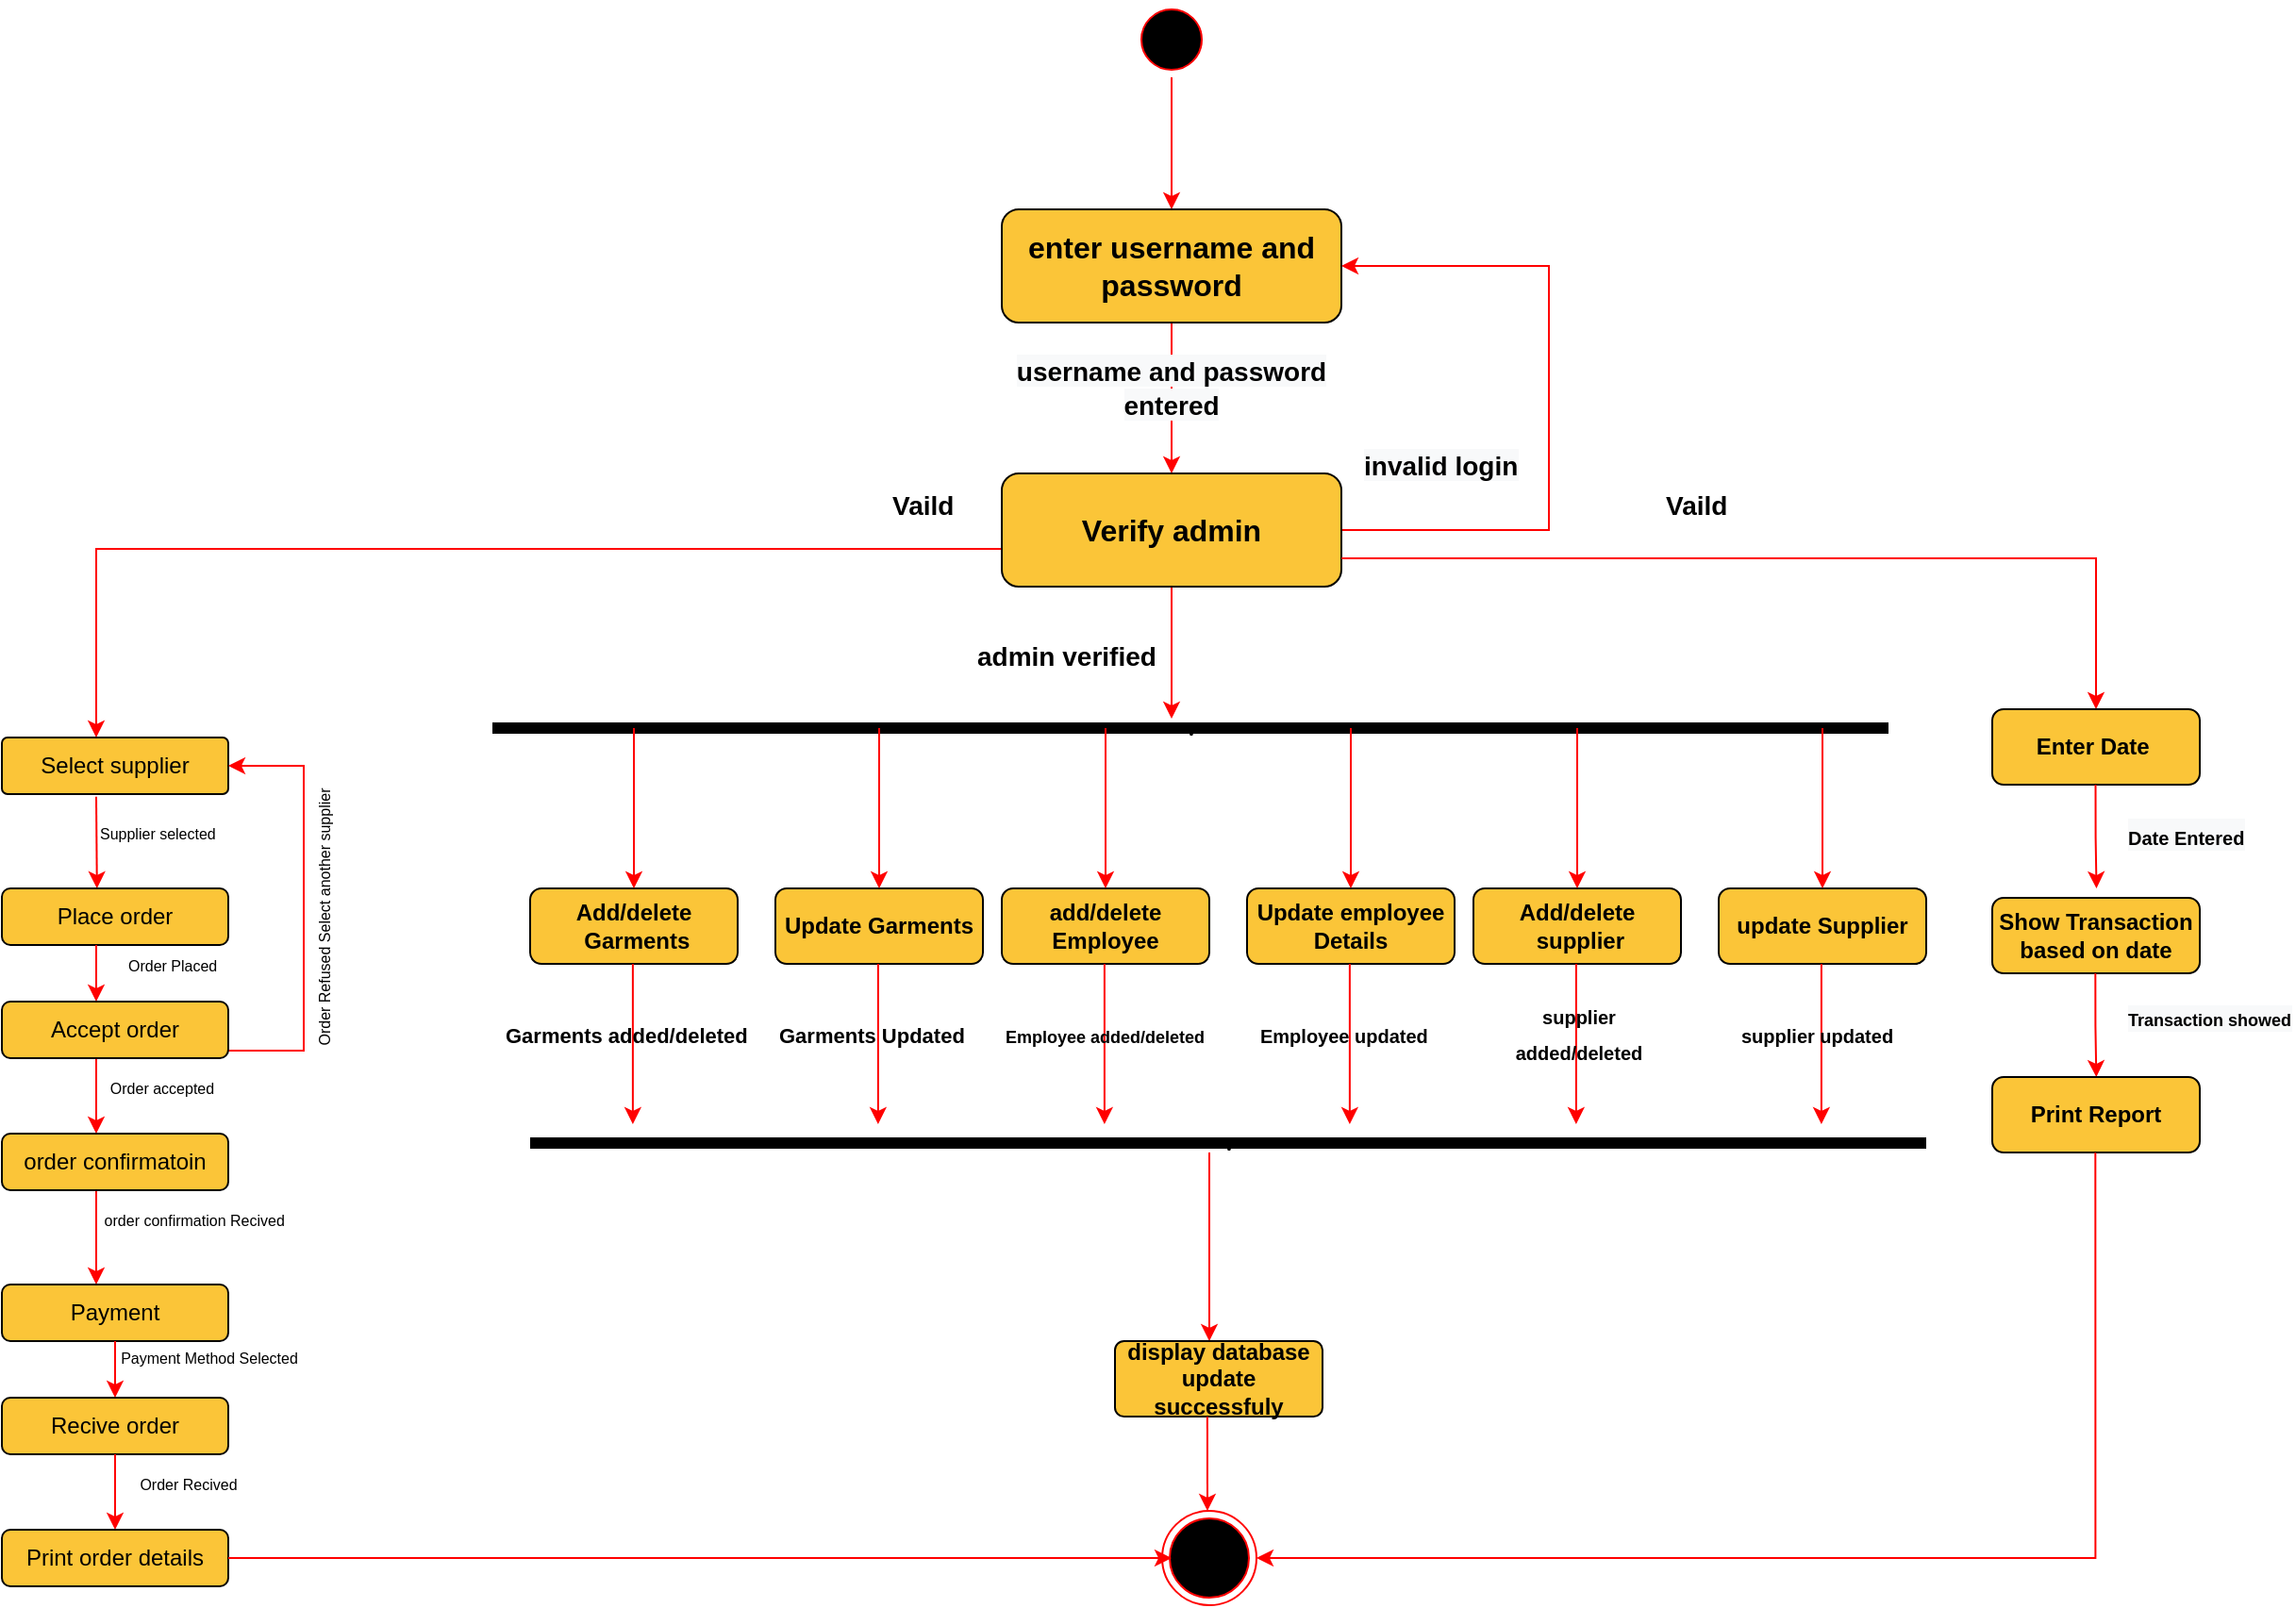 <mxfile version="20.7.4" type="device"><diagram id="8E27_aFdnNfwi6DEbu9J" name="Page-1"><mxGraphModel dx="3381" dy="823" grid="1" gridSize="10" guides="1" tooltips="1" connect="1" arrows="1" fold="1" page="1" pageScale="1" pageWidth="1920" pageHeight="1200" math="0" shadow="0"><root><mxCell id="0"/><mxCell id="1" parent="0"/><mxCell id="GgFbgmNOYEqrg51ZCYgM-15" style="edgeStyle=orthogonalEdgeStyle;rounded=0;orthogonalLoop=1;jettySize=auto;html=1;exitX=0.5;exitY=1;exitDx=0;exitDy=0;entryX=0.5;entryY=0;entryDx=0;entryDy=0;fontSize=15;fillColor=#e51400;strokeColor=#FF0000;" parent="1" source="GgFbgmNOYEqrg51ZCYgM-1" target="GgFbgmNOYEqrg51ZCYgM-3" edge="1"><mxGeometry relative="1" as="geometry"><Array as="points"><mxPoint x="600" y="180"/><mxPoint x="600" y="180"/></Array></mxGeometry></mxCell><mxCell id="GgFbgmNOYEqrg51ZCYgM-1" value="" style="ellipse;html=1;shape=startState;fillColor=#000000;strokeColor=#ff0000;" parent="1" vertex="1"><mxGeometry x="580" y="70" width="40" height="40" as="geometry"/></mxCell><mxCell id="GgFbgmNOYEqrg51ZCYgM-16" style="edgeStyle=orthogonalEdgeStyle;rounded=0;orthogonalLoop=1;jettySize=auto;html=1;exitX=0.5;exitY=1;exitDx=0;exitDy=0;strokeColor=#FF0000;fontSize=15;" parent="1" source="GgFbgmNOYEqrg51ZCYgM-3" edge="1"><mxGeometry relative="1" as="geometry"><mxPoint x="600" y="320" as="targetPoint"/></mxGeometry></mxCell><mxCell id="GgFbgmNOYEqrg51ZCYgM-3" value="&lt;font size=&quot;1&quot; style=&quot;&quot;&gt;&lt;b style=&quot;font-size: 16px;&quot;&gt;enter username and password&lt;/b&gt;&lt;/font&gt;" style="rounded=1;whiteSpace=wrap;html=1;fillColor=#FBC538;" parent="1" vertex="1"><mxGeometry x="510" y="180" width="180" height="60" as="geometry"/></mxCell><mxCell id="GgFbgmNOYEqrg51ZCYgM-39" style="edgeStyle=orthogonalEdgeStyle;rounded=0;orthogonalLoop=1;jettySize=auto;html=1;exitX=0;exitY=0.5;exitDx=0;exitDy=0;entryX=0.5;entryY=0;entryDx=0;entryDy=0;strokeColor=#FF0000;fontSize=16;" parent="1" edge="1"><mxGeometry relative="1" as="geometry"><Array as="points"><mxPoint x="680" y="360"/><mxPoint x="30" y="360"/></Array><mxPoint x="30" y="460" as="targetPoint"/><mxPoint x="680" y="350" as="sourcePoint"/></mxGeometry></mxCell><mxCell id="GgFbgmNOYEqrg51ZCYgM-40" style="edgeStyle=orthogonalEdgeStyle;rounded=0;orthogonalLoop=1;jettySize=auto;html=1;exitX=1;exitY=0.5;exitDx=0;exitDy=0;entryX=1;entryY=0.5;entryDx=0;entryDy=0;strokeColor=#FF0000;fontSize=16;" parent="1" source="GgFbgmNOYEqrg51ZCYgM-17" target="GgFbgmNOYEqrg51ZCYgM-3" edge="1"><mxGeometry relative="1" as="geometry"><Array as="points"><mxPoint x="800" y="350"/><mxPoint x="800" y="210"/></Array></mxGeometry></mxCell><mxCell id="GgFbgmNOYEqrg51ZCYgM-42" style="edgeStyle=orthogonalEdgeStyle;rounded=0;orthogonalLoop=1;jettySize=auto;html=1;exitX=0.5;exitY=1;exitDx=0;exitDy=0;entryX=0.5;entryY=0;entryDx=0;entryDy=0;strokeColor=#FF0000;fontSize=16;" parent="1" source="GgFbgmNOYEqrg51ZCYgM-17" edge="1"><mxGeometry relative="1" as="geometry"><mxPoint x="600" y="450" as="targetPoint"/></mxGeometry></mxCell><mxCell id="GgFbgmNOYEqrg51ZCYgM-17" value="&lt;span style=&quot;font-size: 16px;&quot;&gt;&lt;b&gt;Verify admin&lt;/b&gt;&lt;/span&gt;" style="rounded=1;whiteSpace=wrap;html=1;fillColor=#FBC538;" parent="1" vertex="1"><mxGeometry x="510" y="320" width="180" height="60" as="geometry"/></mxCell><mxCell id="GgFbgmNOYEqrg51ZCYgM-18" value="&lt;span style=&quot;color: rgb(0, 0, 0); font-family: Helvetica; font-style: normal; font-variant-ligatures: normal; font-variant-caps: normal; letter-spacing: normal; orphans: 2; text-indent: 0px; text-transform: none; widows: 2; word-spacing: 0px; -webkit-text-stroke-width: 0px; background-color: rgb(248, 249, 250); text-decoration-thickness: initial; text-decoration-style: initial; text-decoration-color: initial; float: none; display: inline !important;&quot;&gt;&lt;b style=&quot;&quot;&gt;&lt;font style=&quot;font-size: 14px;&quot;&gt;username and password entered&lt;/font&gt;&lt;/b&gt;&lt;/span&gt;" style="text;whiteSpace=wrap;html=1;fontSize=15;align=center;" parent="1" vertex="1"><mxGeometry x="495" y="250" width="210" height="40" as="geometry"/></mxCell><mxCell id="GgFbgmNOYEqrg51ZCYgM-20" value="&lt;span style=&quot;color: rgb(0, 0, 0); font-family: Helvetica; font-style: normal; font-variant-ligatures: normal; font-variant-caps: normal; letter-spacing: normal; orphans: 2; text-align: center; text-indent: 0px; text-transform: none; widows: 2; word-spacing: 0px; -webkit-text-stroke-width: 0px; background-color: rgb(248, 249, 250); text-decoration-thickness: initial; text-decoration-style: initial; text-decoration-color: initial; float: none; display: inline !important;&quot;&gt;&lt;b style=&quot;&quot;&gt;&lt;font style=&quot;font-size: 14px;&quot;&gt;invalid login&lt;/font&gt;&lt;/b&gt;&lt;/span&gt;" style="text;whiteSpace=wrap;html=1;fontSize=15;" parent="1" vertex="1"><mxGeometry x="700" y="300" width="100" height="40" as="geometry"/></mxCell><mxCell id="GgFbgmNOYEqrg51ZCYgM-45" value="&lt;div style=&quot;text-align: center;&quot;&gt;&lt;b style=&quot;font-size: 14px;&quot;&gt;admin verified&lt;/b&gt;&lt;br&gt;&lt;/div&gt;" style="text;whiteSpace=wrap;html=1;fontSize=16;" parent="1" vertex="1"><mxGeometry x="495" y="400" width="110" height="40" as="geometry"/></mxCell><mxCell id="GgFbgmNOYEqrg51ZCYgM-46" value="v" style="shape=line;html=1;strokeWidth=6;strokeColor=#000000;" parent="1" vertex="1"><mxGeometry x="240" y="450" width="740" height="10" as="geometry"/></mxCell><mxCell id="PuBKXMmBQj9X3IM-MUDh-1" value="&lt;b style=&quot;&quot;&gt;&lt;font style=&quot;font-size: 12px;&quot;&gt;Add/delete&lt;br&gt;&amp;nbsp;Garments&lt;/font&gt;&lt;/b&gt;" style="rounded=1;whiteSpace=wrap;html=1;fillColor=#FBC538;" parent="1" vertex="1"><mxGeometry x="260" y="540" width="110" height="40" as="geometry"/></mxCell><mxCell id="PuBKXMmBQj9X3IM-MUDh-5" value="&lt;div style=&quot;text-align: center;&quot;&gt;&lt;span style=&quot;background-color: initial; font-size: 14px;&quot;&gt;&lt;b&gt;Vaild&lt;/b&gt;&lt;/span&gt;&lt;/div&gt;" style="text;whiteSpace=wrap;html=1;fontSize=16;" parent="1" vertex="1"><mxGeometry x="450" y="320" width="50" height="40" as="geometry"/></mxCell><mxCell id="PuBKXMmBQj9X3IM-MUDh-6" style="edgeStyle=orthogonalEdgeStyle;rounded=0;orthogonalLoop=1;jettySize=auto;html=1;exitX=0.5;exitY=1;exitDx=0;exitDy=0;strokeColor=#FF0000;fontSize=16;" parent="1" edge="1"><mxGeometry relative="1" as="geometry"><mxPoint x="315" y="455" as="sourcePoint"/><mxPoint x="315" y="540" as="targetPoint"/></mxGeometry></mxCell><mxCell id="PuBKXMmBQj9X3IM-MUDh-7" value="&lt;b style=&quot;&quot;&gt;&lt;font style=&quot;font-size: 12px;&quot;&gt;Update Garments&lt;/font&gt;&lt;/b&gt;" style="rounded=1;whiteSpace=wrap;html=1;fillColor=#FBC538;" parent="1" vertex="1"><mxGeometry x="390" y="540" width="110" height="40" as="geometry"/></mxCell><mxCell id="PuBKXMmBQj9X3IM-MUDh-8" style="edgeStyle=orthogonalEdgeStyle;rounded=0;orthogonalLoop=1;jettySize=auto;html=1;exitX=0.5;exitY=1;exitDx=0;exitDy=0;strokeColor=#FF0000;fontSize=16;" parent="1" edge="1"><mxGeometry relative="1" as="geometry"><mxPoint x="445" y="455" as="sourcePoint"/><mxPoint x="445" y="540" as="targetPoint"/></mxGeometry></mxCell><mxCell id="PuBKXMmBQj9X3IM-MUDh-9" value="&lt;b style=&quot;&quot;&gt;&lt;font style=&quot;font-size: 12px;&quot;&gt;add/delete Employee&lt;/font&gt;&lt;/b&gt;" style="rounded=1;whiteSpace=wrap;html=1;fillColor=#FBC538;" parent="1" vertex="1"><mxGeometry x="510" y="540" width="110" height="40" as="geometry"/></mxCell><mxCell id="PuBKXMmBQj9X3IM-MUDh-10" style="edgeStyle=orthogonalEdgeStyle;rounded=0;orthogonalLoop=1;jettySize=auto;html=1;exitX=0.5;exitY=1;exitDx=0;exitDy=0;strokeColor=#FF0000;fontSize=16;" parent="1" edge="1"><mxGeometry relative="1" as="geometry"><mxPoint x="565" y="455" as="sourcePoint"/><mxPoint x="565" y="540" as="targetPoint"/></mxGeometry></mxCell><mxCell id="PuBKXMmBQj9X3IM-MUDh-11" value="&lt;font style=&quot;font-size: 12px;&quot;&gt;&lt;b&gt;Update employee Details&lt;/b&gt;&lt;/font&gt;" style="rounded=1;whiteSpace=wrap;html=1;fillColor=#FBC538;" parent="1" vertex="1"><mxGeometry x="640" y="540" width="110" height="40" as="geometry"/></mxCell><mxCell id="PuBKXMmBQj9X3IM-MUDh-12" style="edgeStyle=orthogonalEdgeStyle;rounded=0;orthogonalLoop=1;jettySize=auto;html=1;exitX=0.5;exitY=1;exitDx=0;exitDy=0;strokeColor=#FF0000;fontSize=16;" parent="1" edge="1"><mxGeometry relative="1" as="geometry"><mxPoint x="695" y="455" as="sourcePoint"/><mxPoint x="695" y="540" as="targetPoint"/></mxGeometry></mxCell><mxCell id="PuBKXMmBQj9X3IM-MUDh-14" value="&lt;b style=&quot;&quot;&gt;&lt;font style=&quot;font-size: 12px;&quot;&gt;Add/delete&lt;br&gt;&amp;nbsp;supplier&lt;/font&gt;&lt;/b&gt;" style="rounded=1;whiteSpace=wrap;html=1;fillColor=#FBC538;" parent="1" vertex="1"><mxGeometry x="760" y="540" width="110" height="40" as="geometry"/></mxCell><mxCell id="PuBKXMmBQj9X3IM-MUDh-15" style="edgeStyle=orthogonalEdgeStyle;rounded=0;orthogonalLoop=1;jettySize=auto;html=1;exitX=0.5;exitY=1;exitDx=0;exitDy=0;strokeColor=#FF0000;fontSize=16;" parent="1" edge="1"><mxGeometry relative="1" as="geometry"><mxPoint x="815" y="455" as="sourcePoint"/><mxPoint x="815" y="540" as="targetPoint"/></mxGeometry></mxCell><mxCell id="PuBKXMmBQj9X3IM-MUDh-16" value="&lt;b style=&quot;&quot;&gt;&lt;font style=&quot;font-size: 12px;&quot;&gt;update Supplier&lt;/font&gt;&lt;/b&gt;" style="rounded=1;whiteSpace=wrap;html=1;fillColor=#FBC538;" parent="1" vertex="1"><mxGeometry x="890" y="540" width="110" height="40" as="geometry"/></mxCell><mxCell id="PuBKXMmBQj9X3IM-MUDh-17" style="edgeStyle=orthogonalEdgeStyle;rounded=0;orthogonalLoop=1;jettySize=auto;html=1;exitX=0.5;exitY=1;exitDx=0;exitDy=0;strokeColor=#FF0000;fontSize=16;" parent="1" edge="1"><mxGeometry relative="1" as="geometry"><mxPoint x="945" y="455" as="sourcePoint"/><mxPoint x="945" y="540" as="targetPoint"/></mxGeometry></mxCell><mxCell id="PuBKXMmBQj9X3IM-MUDh-26" style="edgeStyle=orthogonalEdgeStyle;rounded=0;orthogonalLoop=1;jettySize=auto;html=1;exitX=0.5;exitY=1;exitDx=0;exitDy=0;strokeColor=#FF0000;fontSize=16;" parent="1" edge="1"><mxGeometry relative="1" as="geometry"><mxPoint x="314.44" y="580" as="sourcePoint"/><mxPoint x="314.44" y="665" as="targetPoint"/></mxGeometry></mxCell><mxCell id="PuBKXMmBQj9X3IM-MUDh-27" style="edgeStyle=orthogonalEdgeStyle;rounded=0;orthogonalLoop=1;jettySize=auto;html=1;exitX=0.5;exitY=1;exitDx=0;exitDy=0;strokeColor=#FF0000;fontSize=16;" parent="1" edge="1"><mxGeometry relative="1" as="geometry"><mxPoint x="444.44" y="580" as="sourcePoint"/><mxPoint x="444.44" y="665" as="targetPoint"/></mxGeometry></mxCell><mxCell id="PuBKXMmBQj9X3IM-MUDh-28" style="edgeStyle=orthogonalEdgeStyle;rounded=0;orthogonalLoop=1;jettySize=auto;html=1;exitX=0.5;exitY=1;exitDx=0;exitDy=0;strokeColor=#FF0000;fontSize=16;" parent="1" edge="1"><mxGeometry relative="1" as="geometry"><mxPoint x="564.44" y="580" as="sourcePoint"/><mxPoint x="564.44" y="665" as="targetPoint"/></mxGeometry></mxCell><mxCell id="PuBKXMmBQj9X3IM-MUDh-29" style="edgeStyle=orthogonalEdgeStyle;rounded=0;orthogonalLoop=1;jettySize=auto;html=1;exitX=0.5;exitY=1;exitDx=0;exitDy=0;strokeColor=#FF0000;fontSize=16;" parent="1" edge="1"><mxGeometry relative="1" as="geometry"><mxPoint x="694.44" y="580" as="sourcePoint"/><mxPoint x="694.44" y="665" as="targetPoint"/></mxGeometry></mxCell><mxCell id="PuBKXMmBQj9X3IM-MUDh-30" style="edgeStyle=orthogonalEdgeStyle;rounded=0;orthogonalLoop=1;jettySize=auto;html=1;exitX=0.5;exitY=1;exitDx=0;exitDy=0;strokeColor=#FF0000;fontSize=16;" parent="1" edge="1"><mxGeometry relative="1" as="geometry"><mxPoint x="814.44" y="580" as="sourcePoint"/><mxPoint x="814.44" y="665" as="targetPoint"/></mxGeometry></mxCell><mxCell id="PuBKXMmBQj9X3IM-MUDh-31" style="edgeStyle=orthogonalEdgeStyle;rounded=0;orthogonalLoop=1;jettySize=auto;html=1;exitX=0.5;exitY=1;exitDx=0;exitDy=0;strokeColor=#FF0000;fontSize=16;" parent="1" edge="1"><mxGeometry relative="1" as="geometry"><mxPoint x="944.44" y="580" as="sourcePoint"/><mxPoint x="944.44" y="665" as="targetPoint"/></mxGeometry></mxCell><mxCell id="PuBKXMmBQj9X3IM-MUDh-33" value="v" style="shape=line;html=1;strokeWidth=6;strokeColor=#000000;" parent="1" vertex="1"><mxGeometry x="260" y="670" width="740" height="10" as="geometry"/></mxCell><mxCell id="PuBKXMmBQj9X3IM-MUDh-35" value="&lt;div style=&quot;text-align: center;&quot;&gt;&lt;b style=&quot;&quot;&gt;&lt;font style=&quot;font-size: 11px;&quot;&gt;Garments added/deleted&lt;/font&gt;&lt;/b&gt;&lt;/div&gt;" style="text;whiteSpace=wrap;html=1;fontSize=16;" parent="1" vertex="1"><mxGeometry x="245" y="600" width="140" height="40" as="geometry"/></mxCell><mxCell id="PuBKXMmBQj9X3IM-MUDh-36" value="&lt;div style=&quot;text-align: center;&quot;&gt;&lt;b style=&quot;&quot;&gt;&lt;font style=&quot;font-size: 11px;&quot;&gt;Garments Updated&lt;/font&gt;&lt;/b&gt;&lt;/div&gt;" style="text;whiteSpace=wrap;html=1;fontSize=16;" parent="1" vertex="1"><mxGeometry x="390" y="600" width="110" height="40" as="geometry"/></mxCell><mxCell id="PuBKXMmBQj9X3IM-MUDh-37" value="&lt;div style=&quot;text-align: center;&quot;&gt;&lt;b style=&quot;&quot;&gt;&lt;font style=&quot;font-size: 9px;&quot;&gt;Employee added/deleted&lt;/font&gt;&lt;/b&gt;&lt;br&gt;&lt;/div&gt;" style="text;whiteSpace=wrap;html=1;fontSize=16;" parent="1" vertex="1"><mxGeometry x="510" y="600" width="110" height="40" as="geometry"/></mxCell><mxCell id="PuBKXMmBQj9X3IM-MUDh-38" value="&lt;div style=&quot;text-align: center;&quot;&gt;&lt;b style=&quot;&quot;&gt;&lt;font style=&quot;font-size: 10px;&quot;&gt;Employee updated&lt;/font&gt;&lt;/b&gt;&lt;/div&gt;" style="text;whiteSpace=wrap;html=1;fontSize=16;" parent="1" vertex="1"><mxGeometry x="645" y="600" width="100" height="40" as="geometry"/></mxCell><mxCell id="PuBKXMmBQj9X3IM-MUDh-39" value="&lt;div style=&quot;text-align: center;&quot;&gt;&lt;b style=&quot;&quot;&gt;&lt;font style=&quot;font-size: 10px;&quot;&gt;supplier added/deleted&lt;/font&gt;&lt;/b&gt;&lt;/div&gt;" style="text;whiteSpace=wrap;html=1;fontSize=16;" parent="1" vertex="1"><mxGeometry x="760" y="590" width="110" height="50" as="geometry"/></mxCell><mxCell id="PuBKXMmBQj9X3IM-MUDh-40" value="&lt;div style=&quot;text-align: center;&quot;&gt;&lt;b style=&quot;&quot;&gt;&lt;font style=&quot;font-size: 10px;&quot;&gt;supplier updated&lt;/font&gt;&lt;/b&gt;&lt;/div&gt;" style="text;whiteSpace=wrap;html=1;fontSize=16;" parent="1" vertex="1"><mxGeometry x="900" y="600" width="90" height="40" as="geometry"/></mxCell><mxCell id="PuBKXMmBQj9X3IM-MUDh-43" style="edgeStyle=orthogonalEdgeStyle;rounded=0;orthogonalLoop=1;jettySize=auto;html=1;exitX=0.5;exitY=1;exitDx=0;exitDy=0;strokeColor=#FF0000;fontSize=16;" parent="1" edge="1"><mxGeometry relative="1" as="geometry"><mxPoint x="620" y="680" as="sourcePoint"/><mxPoint x="620" y="780" as="targetPoint"/></mxGeometry></mxCell><mxCell id="PuBKXMmBQj9X3IM-MUDh-44" value="&lt;b&gt;display database update successfuly&lt;/b&gt;" style="rounded=1;whiteSpace=wrap;html=1;fillColor=#FBC538;arcSize=12;" parent="1" vertex="1"><mxGeometry x="570" y="780" width="110" height="40" as="geometry"/></mxCell><mxCell id="PuBKXMmBQj9X3IM-MUDh-45" value="" style="ellipse;html=1;shape=endState;fillColor=#000000;strokeColor=#ff0000;fontSize=12;" parent="1" vertex="1"><mxGeometry x="595" y="870" width="50" height="50" as="geometry"/></mxCell><mxCell id="PuBKXMmBQj9X3IM-MUDh-46" style="edgeStyle=orthogonalEdgeStyle;rounded=0;orthogonalLoop=1;jettySize=auto;html=1;exitX=0.5;exitY=1;exitDx=0;exitDy=0;strokeColor=#FF0000;fontSize=16;" parent="1" edge="1"><mxGeometry relative="1" as="geometry"><mxPoint x="618.95" y="820" as="sourcePoint"/><mxPoint x="619" y="870" as="targetPoint"/></mxGeometry></mxCell><mxCell id="PuBKXMmBQj9X3IM-MUDh-50" value="Select supplier" style="rounded=1;arcSize=10;whiteSpace=wrap;html=1;align=center;fillColor=#FBC538;" parent="1" vertex="1"><mxGeometry x="-20" y="460" width="120" height="30" as="geometry"/></mxCell><mxCell id="PuBKXMmBQj9X3IM-MUDh-51" value="" style="endArrow=classic;html=1;rounded=0;entryX=0.04;entryY=1.287;entryDx=0;entryDy=0;entryPerimeter=0;strokeColor=#FF0000;" parent="1" edge="1"><mxGeometry width="50" height="50" relative="1" as="geometry"><mxPoint x="30" y="491.39" as="sourcePoint"/><mxPoint x="30.4" y="540.0" as="targetPoint"/></mxGeometry></mxCell><mxCell id="PuBKXMmBQj9X3IM-MUDh-52" value="Place order" style="rounded=1;whiteSpace=wrap;html=1;fillColor=#FBC538;" parent="1" vertex="1"><mxGeometry x="-20" y="540" width="120" height="30" as="geometry"/></mxCell><mxCell id="PuBKXMmBQj9X3IM-MUDh-53" value="" style="endArrow=classic;html=1;rounded=0;strokeColor=#FF0000;" parent="1" edge="1"><mxGeometry width="50" height="50" relative="1" as="geometry"><mxPoint x="30" y="570" as="sourcePoint"/><mxPoint x="30" y="600" as="targetPoint"/><Array as="points"><mxPoint x="30" y="600"/></Array></mxGeometry></mxCell><mxCell id="PuBKXMmBQj9X3IM-MUDh-54" value="" style="endArrow=classic;html=1;rounded=0;exitX=0.5;exitY=1;exitDx=0;exitDy=0;strokeColor=#FF0000;" parent="1" edge="1"><mxGeometry width="50" height="50" relative="1" as="geometry"><mxPoint x="30" y="630" as="sourcePoint"/><mxPoint x="30" y="670" as="targetPoint"/></mxGeometry></mxCell><mxCell id="PuBKXMmBQj9X3IM-MUDh-55" value="" style="endArrow=classic;html=1;rounded=0;exitX=0.895;exitY=0.865;exitDx=0;exitDy=0;entryX=1;entryY=0.5;entryDx=0;entryDy=0;exitPerimeter=0;strokeColor=#FF0000;" parent="1" source="PuBKXMmBQj9X3IM-MUDh-58" target="PuBKXMmBQj9X3IM-MUDh-50" edge="1"><mxGeometry width="50" height="50" relative="1" as="geometry"><mxPoint x="105" y="622.5" as="sourcePoint"/><mxPoint x="110" y="460" as="targetPoint"/><Array as="points"><mxPoint x="140" y="626"/><mxPoint x="140" y="550"/><mxPoint x="140" y="475"/></Array></mxGeometry></mxCell><mxCell id="PuBKXMmBQj9X3IM-MUDh-56" value="&lt;font style=&quot;font-size: 8px;&quot;&gt;Order Refused Select another supplier&lt;/font&gt;" style="text;html=1;strokeColor=none;fillColor=none;align=center;verticalAlign=middle;whiteSpace=wrap;rounded=0;rotation=-90;" parent="1" vertex="1"><mxGeometry x="70" y="550" width="160" height="10" as="geometry"/></mxCell><mxCell id="PuBKXMmBQj9X3IM-MUDh-57" value="&lt;font style=&quot;font-size: 8px;&quot;&gt;Order accepted&lt;/font&gt;" style="text;html=1;strokeColor=none;fillColor=none;align=center;verticalAlign=middle;whiteSpace=wrap;rounded=0;" parent="1" vertex="1"><mxGeometry x="31.25" y="640" width="67.5" height="10" as="geometry"/></mxCell><mxCell id="PuBKXMmBQj9X3IM-MUDh-58" value="Accept order" style="rounded=1;whiteSpace=wrap;html=1;fillColor=#FBC538;" parent="1" vertex="1"><mxGeometry x="-20" y="600" width="120" height="30" as="geometry"/></mxCell><mxCell id="PuBKXMmBQj9X3IM-MUDh-59" value="" style="endArrow=classic;html=1;rounded=0;exitX=0.5;exitY=1;exitDx=0;exitDy=0;strokeColor=#FF0000;" parent="1" edge="1"><mxGeometry width="50" height="50" relative="1" as="geometry"><mxPoint x="30" y="700" as="sourcePoint"/><mxPoint x="30" y="750" as="targetPoint"/></mxGeometry></mxCell><mxCell id="PuBKXMmBQj9X3IM-MUDh-60" value="&lt;font style=&quot;font-size: 8px;&quot;&gt;&amp;nbsp;order confirmation Recived&lt;/font&gt;" style="text;html=1;strokeColor=none;fillColor=none;align=center;verticalAlign=middle;whiteSpace=wrap;rounded=0;" parent="1" vertex="1"><mxGeometry x="31.25" y="710" width="100" height="10" as="geometry"/></mxCell><mxCell id="PuBKXMmBQj9X3IM-MUDh-61" value="Payment" style="rounded=1;whiteSpace=wrap;html=1;fillColor=#FBC538;" parent="1" vertex="1"><mxGeometry x="-20" y="750" width="120" height="30" as="geometry"/></mxCell><mxCell id="PuBKXMmBQj9X3IM-MUDh-62" value="" style="endArrow=classic;html=1;rounded=0;strokeColor=#FF0000;exitX=0.5;exitY=1;exitDx=0;exitDy=0;entryX=0.5;entryY=0;entryDx=0;entryDy=0;" parent="1" source="PuBKXMmBQj9X3IM-MUDh-61" target="PuBKXMmBQj9X3IM-MUDh-63" edge="1"><mxGeometry width="50" height="50" relative="1" as="geometry"><mxPoint x="40" y="790" as="sourcePoint"/><mxPoint x="45" y="850" as="targetPoint"/><Array as="points"/></mxGeometry></mxCell><mxCell id="PuBKXMmBQj9X3IM-MUDh-63" value="Recive order" style="rounded=1;whiteSpace=wrap;html=1;fillColor=#FBC538;" parent="1" vertex="1"><mxGeometry x="-20" y="810" width="120" height="30" as="geometry"/></mxCell><mxCell id="PuBKXMmBQj9X3IM-MUDh-64" value="&lt;font style=&quot;font-size: 8px;&quot;&gt;Payment Method Selected&lt;/font&gt;" style="text;html=1;strokeColor=none;fillColor=none;align=center;verticalAlign=middle;whiteSpace=wrap;rounded=0;" parent="1" vertex="1"><mxGeometry x="40" y="780" width="100" height="15" as="geometry"/></mxCell><mxCell id="PuBKXMmBQj9X3IM-MUDh-65" value="" style="endArrow=classic;html=1;rounded=0;exitX=0.5;exitY=1;exitDx=0;exitDy=0;strokeColor=#FF0000;" parent="1" source="PuBKXMmBQj9X3IM-MUDh-63" edge="1"><mxGeometry width="50" height="50" relative="1" as="geometry"><mxPoint x="135" y="750" as="sourcePoint"/><mxPoint x="40" y="880" as="targetPoint"/></mxGeometry></mxCell><mxCell id="PuBKXMmBQj9X3IM-MUDh-66" value="&lt;span style=&quot;font-size: 8px;&quot;&gt;Order Recived&lt;/span&gt;" style="text;html=1;strokeColor=none;fillColor=none;align=center;verticalAlign=middle;whiteSpace=wrap;rounded=0;" parent="1" vertex="1"><mxGeometry x="45" y="850" width="67.5" height="10" as="geometry"/></mxCell><mxCell id="PuBKXMmBQj9X3IM-MUDh-67" value="Print order details" style="rounded=1;whiteSpace=wrap;html=1;fillColor=#FBC538;" parent="1" vertex="1"><mxGeometry x="-20" y="880" width="120" height="30" as="geometry"/></mxCell><mxCell id="PuBKXMmBQj9X3IM-MUDh-68" value="&lt;span style=&quot;text-align: center;&quot;&gt;&lt;font style=&quot;font-size: 8px;&quot;&gt;Supplier selected&lt;/font&gt;&lt;/span&gt;" style="text;whiteSpace=wrap;html=1;fontSize=8;" parent="1" vertex="1"><mxGeometry x="30" y="500" width="70" height="10" as="geometry"/></mxCell><mxCell id="PuBKXMmBQj9X3IM-MUDh-69" value="&lt;div style=&quot;text-align: center;&quot;&gt;&lt;span style=&quot;background-color: initial;&quot;&gt;Order Placed&lt;/span&gt;&lt;/div&gt;" style="text;whiteSpace=wrap;html=1;fontSize=8;" parent="1" vertex="1"><mxGeometry x="45" y="570" width="70" height="10" as="geometry"/></mxCell><mxCell id="PuBKXMmBQj9X3IM-MUDh-70" value="order confirmatoin" style="rounded=1;whiteSpace=wrap;html=1;fillColor=#FBC538;" parent="1" vertex="1"><mxGeometry x="-20" y="670" width="120" height="30" as="geometry"/></mxCell><mxCell id="PuBKXMmBQj9X3IM-MUDh-76" value="" style="endArrow=classic;html=1;rounded=0;exitX=1;exitY=0.5;exitDx=0;exitDy=0;strokeColor=#FF0000;" parent="1" source="PuBKXMmBQj9X3IM-MUDh-67" edge="1"><mxGeometry width="50" height="50" relative="1" as="geometry"><mxPoint x="39.39" y="910" as="sourcePoint"/><mxPoint x="600" y="895" as="targetPoint"/></mxGeometry></mxCell><mxCell id="PuBKXMmBQj9X3IM-MUDh-80" style="edgeStyle=orthogonalEdgeStyle;rounded=0;orthogonalLoop=1;jettySize=auto;html=1;exitX=1;exitY=0.75;exitDx=0;exitDy=0;strokeColor=#FF0000;fontSize=16;entryX=0.5;entryY=0;entryDx=0;entryDy=0;" parent="1" target="PuBKXMmBQj9X3IM-MUDh-82" edge="1" source="GgFbgmNOYEqrg51ZCYgM-17"><mxGeometry relative="1" as="geometry"><mxPoint x="585" y="375" as="sourcePoint"/><mxPoint x="1085" y="375" as="targetPoint"/></mxGeometry></mxCell><mxCell id="PuBKXMmBQj9X3IM-MUDh-81" value="&lt;div style=&quot;text-align: center;&quot;&gt;&lt;span style=&quot;background-color: initial; font-size: 14px;&quot;&gt;&lt;b&gt;Vaild&lt;/b&gt;&lt;/span&gt;&lt;/div&gt;" style="text;whiteSpace=wrap;html=1;fontSize=16;" parent="1" vertex="1"><mxGeometry x="860" y="320" width="50" height="40" as="geometry"/></mxCell><mxCell id="PuBKXMmBQj9X3IM-MUDh-82" value="&lt;b style=&quot;&quot;&gt;&lt;font style=&quot;font-size: 12px;&quot;&gt;Enter Date&amp;nbsp;&lt;/font&gt;&lt;/b&gt;" style="rounded=1;whiteSpace=wrap;html=1;fillColor=#FBC538;" parent="1" vertex="1"><mxGeometry x="1035" y="445" width="110" height="40" as="geometry"/></mxCell><mxCell id="PuBKXMmBQj9X3IM-MUDh-84" style="edgeStyle=orthogonalEdgeStyle;rounded=0;orthogonalLoop=1;jettySize=auto;html=1;exitX=0.5;exitY=1;exitDx=0;exitDy=0;strokeColor=#FF0000;fontSize=16;" parent="1" edge="1"><mxGeometry relative="1" as="geometry"><mxPoint x="1089.75" y="485" as="sourcePoint"/><mxPoint x="1090.25" y="540" as="targetPoint"/><Array as="points"><mxPoint x="1090.25" y="513"/><mxPoint x="1090.25" y="513"/></Array></mxGeometry></mxCell><mxCell id="PuBKXMmBQj9X3IM-MUDh-85" value="&lt;b style=&quot;color: rgb(0, 0, 0); font-family: Helvetica; font-size: 16px; font-style: normal; font-variant-ligatures: normal; font-variant-caps: normal; letter-spacing: normal; orphans: 2; text-align: center; text-indent: 0px; text-transform: none; widows: 2; word-spacing: 0px; -webkit-text-stroke-width: 0px; background-color: rgb(248, 249, 250); text-decoration-thickness: initial; text-decoration-style: initial; text-decoration-color: initial;&quot;&gt;&lt;font style=&quot;font-size: 10px;&quot;&gt;Date Entered&lt;/font&gt;&lt;/b&gt;" style="text;whiteSpace=wrap;html=1;fontSize=12;" parent="1" vertex="1"><mxGeometry x="1105" y="495" width="70" height="30" as="geometry"/></mxCell><mxCell id="PuBKXMmBQj9X3IM-MUDh-86" value="&lt;b&gt;Show Transaction based on date&lt;/b&gt;" style="rounded=1;whiteSpace=wrap;html=1;fillColor=#FBC538;" parent="1" vertex="1"><mxGeometry x="1035" y="545" width="110" height="40" as="geometry"/></mxCell><mxCell id="PuBKXMmBQj9X3IM-MUDh-87" style="edgeStyle=orthogonalEdgeStyle;rounded=0;orthogonalLoop=1;jettySize=auto;html=1;exitX=0.5;exitY=1;exitDx=0;exitDy=0;strokeColor=#FF0000;fontSize=16;" parent="1" edge="1"><mxGeometry relative="1" as="geometry"><mxPoint x="1089.66" y="585" as="sourcePoint"/><mxPoint x="1090.16" y="640" as="targetPoint"/><Array as="points"><mxPoint x="1090.16" y="613"/><mxPoint x="1090.16" y="613"/></Array></mxGeometry></mxCell><mxCell id="PuBKXMmBQj9X3IM-MUDh-88" value="&lt;b style=&quot;color: rgb(0, 0, 0); font-family: Helvetica; font-style: normal; font-variant-ligatures: normal; font-variant-caps: normal; letter-spacing: normal; orphans: 2; text-align: center; text-indent: 0px; text-transform: none; widows: 2; word-spacing: 0px; -webkit-text-stroke-width: 0px; background-color: rgb(248, 249, 250); text-decoration-thickness: initial; text-decoration-style: initial; text-decoration-color: initial;&quot;&gt;&lt;font style=&quot;font-size: 9px;&quot;&gt;Transaction showed&lt;/font&gt;&lt;/b&gt;" style="text;whiteSpace=wrap;html=1;fontSize=12;" parent="1" vertex="1"><mxGeometry x="1105" y="595" width="90" height="25" as="geometry"/></mxCell><mxCell id="PuBKXMmBQj9X3IM-MUDh-90" value="&lt;b&gt;Print Report&lt;/b&gt;" style="rounded=1;whiteSpace=wrap;html=1;fillColor=#FBC538;" parent="1" vertex="1"><mxGeometry x="1035" y="640" width="110" height="40" as="geometry"/></mxCell><mxCell id="PuBKXMmBQj9X3IM-MUDh-91" style="edgeStyle=orthogonalEdgeStyle;rounded=0;orthogonalLoop=1;jettySize=auto;html=1;exitX=0.5;exitY=1;exitDx=0;exitDy=0;strokeColor=#FF0000;fontSize=16;entryX=1;entryY=0.5;entryDx=0;entryDy=0;" parent="1" target="PuBKXMmBQj9X3IM-MUDh-45" edge="1"><mxGeometry relative="1" as="geometry"><mxPoint x="1089.66" y="680" as="sourcePoint"/><mxPoint x="540" y="910" as="targetPoint"/><Array as="points"><mxPoint x="1090" y="895"/></Array></mxGeometry></mxCell></root></mxGraphModel></diagram></mxfile>
